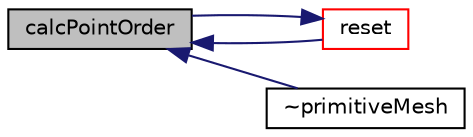 digraph "calcPointOrder"
{
  bgcolor="transparent";
  edge [fontname="Helvetica",fontsize="10",labelfontname="Helvetica",labelfontsize="10"];
  node [fontname="Helvetica",fontsize="10",shape=record];
  rankdir="LR";
  Node1 [label="calcPointOrder",height=0.2,width=0.4,color="black", fillcolor="grey75", style="filled", fontcolor="black"];
  Node1 -> Node2 [dir="back",color="midnightblue",fontsize="10",style="solid",fontname="Helvetica"];
  Node2 [label="reset",height=0.2,width=0.4,color="red",URL="$a02020.html#ac903a0172c5522dec15fd571f93bee47",tooltip="Reset this primitiveMesh given the primitive array sizes. "];
  Node2 -> Node1 [dir="back",color="midnightblue",fontsize="10",style="solid",fontname="Helvetica"];
  Node1 -> Node3 [dir="back",color="midnightblue",fontsize="10",style="solid",fontname="Helvetica"];
  Node3 [label="~primitiveMesh",height=0.2,width=0.4,color="black",URL="$a02020.html#a8a1a3deb563baa1143efdf55a9a74c19",tooltip="Destructor. "];
}
